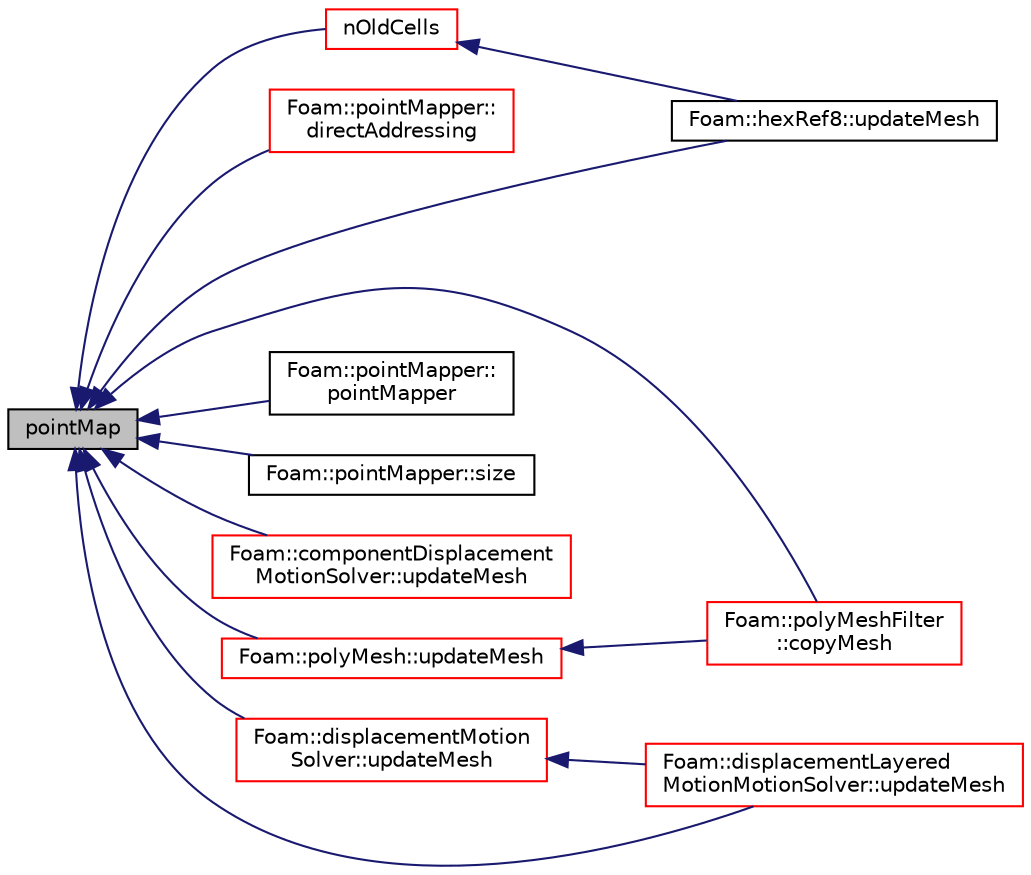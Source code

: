 digraph "pointMap"
{
  bgcolor="transparent";
  edge [fontname="Helvetica",fontsize="10",labelfontname="Helvetica",labelfontsize="10"];
  node [fontname="Helvetica",fontsize="10",shape=record];
  rankdir="LR";
  Node1 [label="pointMap",height=0.2,width=0.4,color="black", fillcolor="grey75", style="filled", fontcolor="black"];
  Node1 -> Node2 [dir="back",color="midnightblue",fontsize="10",style="solid",fontname="Helvetica"];
  Node2 [label="Foam::polyMeshFilter\l::copyMesh",height=0.2,width=0.4,color="red",URL="$a01963.html#a6d46f578539dd45f89a6ea89738c75b5",tooltip="Return a copy of an fvMesh. "];
  Node1 -> Node3 [dir="back",color="midnightblue",fontsize="10",style="solid",fontname="Helvetica"];
  Node3 [label="Foam::pointMapper::\ldirectAddressing",height=0.2,width=0.4,color="red",URL="$a01931.html#ac7b376394d9111f02b2b725ba05d6e88",tooltip="Return direct addressing. "];
  Node1 -> Node4 [dir="back",color="midnightblue",fontsize="10",style="solid",fontname="Helvetica"];
  Node4 [label="nOldCells",height=0.2,width=0.4,color="red",URL="$a01468.html#a6a7e1b193949c9f7a78bcbe91147dad8",tooltip="Number of old cells. "];
  Node4 -> Node5 [dir="back",color="midnightblue",fontsize="10",style="solid",fontname="Helvetica"];
  Node5 [label="Foam::hexRef8::updateMesh",height=0.2,width=0.4,color="black",URL="$a01026.html#a97c9017fa6ef5f8319a5d64bdf3fd1b6",tooltip="Update local numbering + undo. "];
  Node1 -> Node6 [dir="back",color="midnightblue",fontsize="10",style="solid",fontname="Helvetica"];
  Node6 [label="Foam::pointMapper::\lpointMapper",height=0.2,width=0.4,color="black",URL="$a01931.html#adb5e634792694a5c3b9476271931367d",tooltip="Construct from mapPolyMesh. "];
  Node1 -> Node7 [dir="back",color="midnightblue",fontsize="10",style="solid",fontname="Helvetica"];
  Node7 [label="Foam::pointMapper::size",height=0.2,width=0.4,color="black",URL="$a01931.html#a723361dc2020160f5492e8fe2d09fa44",tooltip="Return size. "];
  Node1 -> Node8 [dir="back",color="midnightblue",fontsize="10",style="solid",fontname="Helvetica"];
  Node8 [label="Foam::componentDisplacement\lMotionSolver::updateMesh",height=0.2,width=0.4,color="red",URL="$a00328.html#ad57565956fd4064299f4bd3c4eebb1d4",tooltip="Update local data for topology changes. "];
  Node1 -> Node9 [dir="back",color="midnightblue",fontsize="10",style="solid",fontname="Helvetica"];
  Node9 [label="Foam::displacementMotion\lSolver::updateMesh",height=0.2,width=0.4,color="red",URL="$a00561.html#ad57565956fd4064299f4bd3c4eebb1d4",tooltip="Update local data for topology changes. "];
  Node9 -> Node10 [dir="back",color="midnightblue",fontsize="10",style="solid",fontname="Helvetica"];
  Node10 [label="Foam::displacementLayered\lMotionMotionSolver::updateMesh",height=0.2,width=0.4,color="red",URL="$a00559.html#ad57565956fd4064299f4bd3c4eebb1d4",tooltip="Update topology. "];
  Node1 -> Node10 [dir="back",color="midnightblue",fontsize="10",style="solid",fontname="Helvetica"];
  Node1 -> Node5 [dir="back",color="midnightblue",fontsize="10",style="solid",fontname="Helvetica"];
  Node1 -> Node11 [dir="back",color="midnightblue",fontsize="10",style="solid",fontname="Helvetica"];
  Node11 [label="Foam::polyMesh::updateMesh",height=0.2,width=0.4,color="red",URL="$a01961.html#a9c8cde0b192708d622d874f8cc2df66d",tooltip="Update the mesh corresponding to given map. "];
  Node11 -> Node2 [dir="back",color="midnightblue",fontsize="10",style="solid",fontname="Helvetica"];
}
